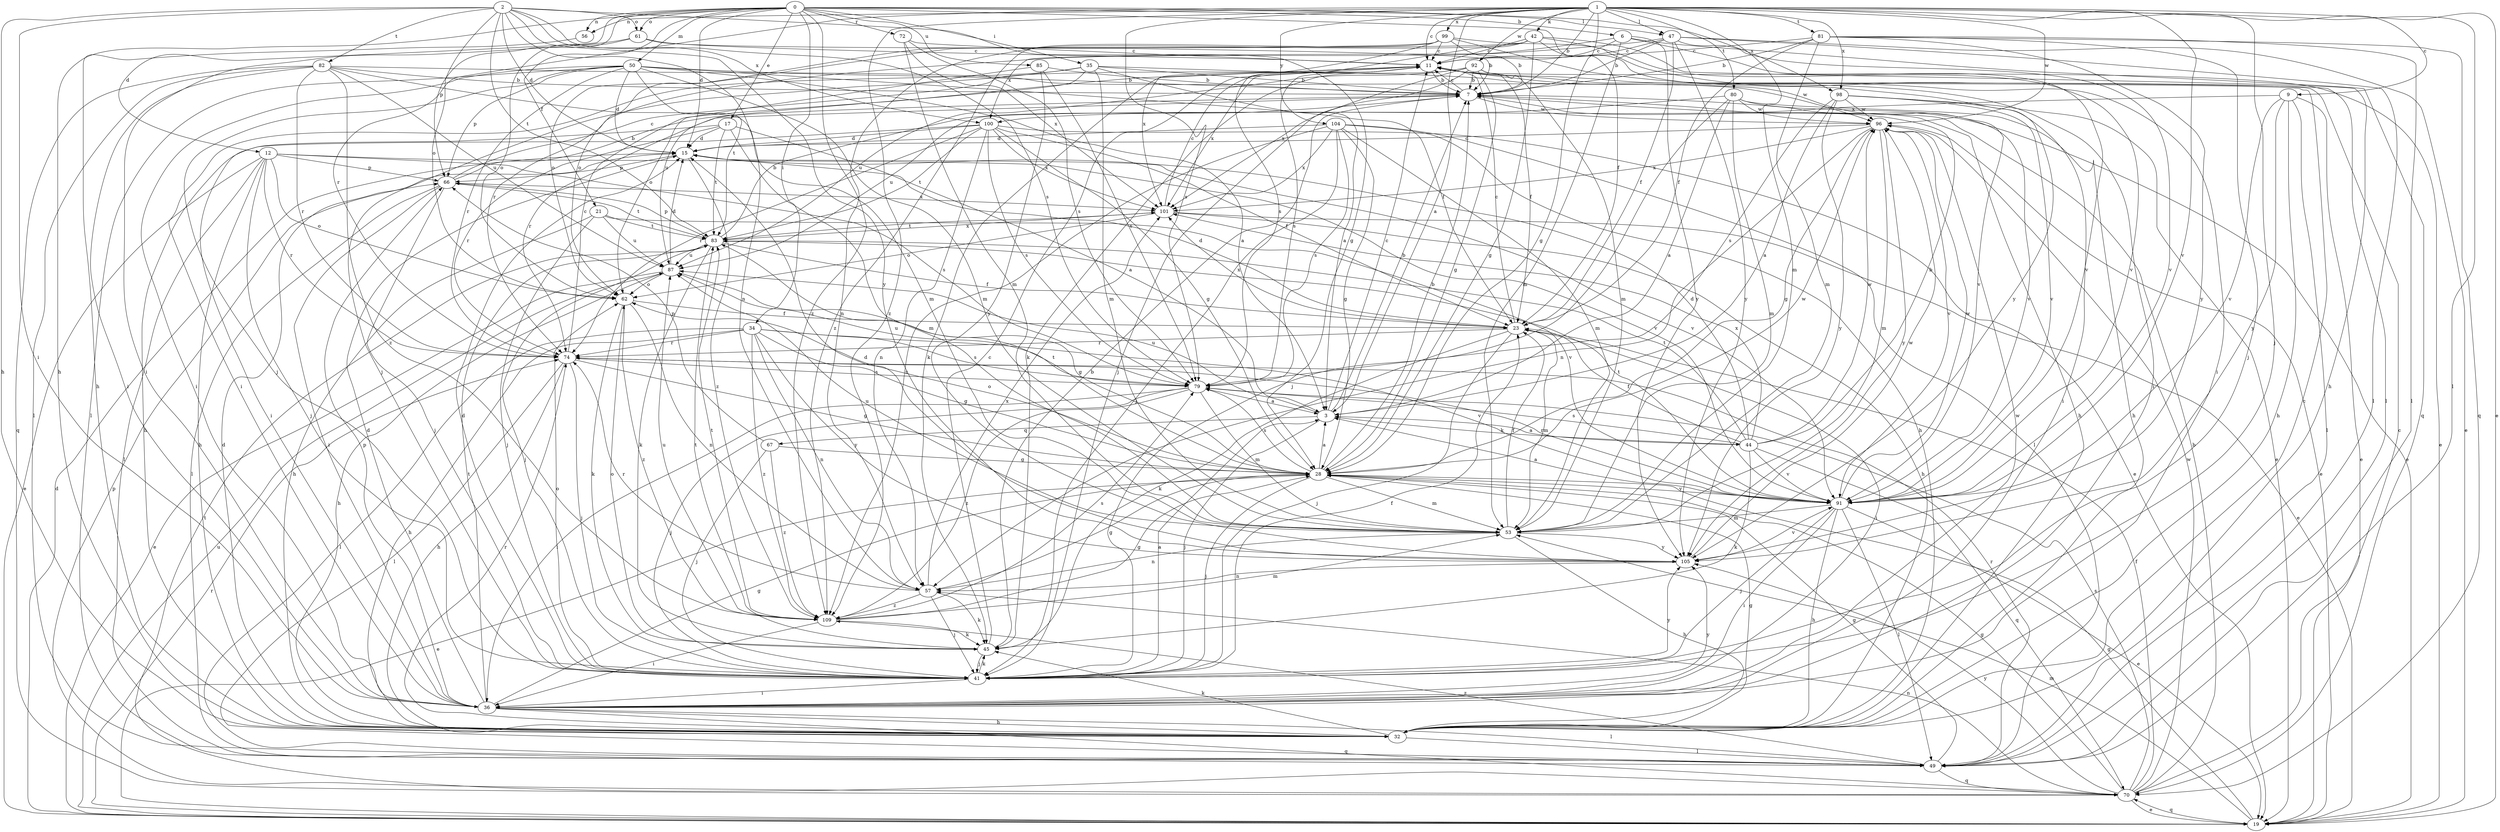 strict digraph  {
0;
1;
2;
3;
6;
7;
9;
11;
12;
15;
17;
19;
21;
23;
28;
32;
34;
35;
36;
41;
42;
44;
45;
47;
49;
50;
53;
56;
57;
61;
62;
66;
67;
70;
72;
74;
79;
80;
81;
82;
83;
85;
87;
91;
92;
96;
98;
99;
100;
101;
104;
105;
109;
0 -> 6  [label=b];
0 -> 12  [label=d];
0 -> 15  [label=d];
0 -> 17  [label=e];
0 -> 21  [label=f];
0 -> 23  [label=f];
0 -> 32  [label=h];
0 -> 34  [label=i];
0 -> 35  [label=i];
0 -> 47  [label=l];
0 -> 50  [label=m];
0 -> 56  [label=n];
0 -> 61  [label=o];
0 -> 66  [label=p];
0 -> 72  [label=r];
0 -> 85  [label=u];
0 -> 98  [label=x];
0 -> 109  [label=z];
1 -> 3  [label=a];
1 -> 7  [label=b];
1 -> 9  [label=c];
1 -> 11  [label=c];
1 -> 19  [label=e];
1 -> 28  [label=g];
1 -> 41  [label=j];
1 -> 42  [label=k];
1 -> 47  [label=l];
1 -> 49  [label=l];
1 -> 53  [label=m];
1 -> 56  [label=n];
1 -> 74  [label=r];
1 -> 79  [label=s];
1 -> 80  [label=t];
1 -> 81  [label=t];
1 -> 91  [label=v];
1 -> 92  [label=w];
1 -> 96  [label=w];
1 -> 98  [label=x];
1 -> 99  [label=x];
1 -> 104  [label=y];
1 -> 109  [label=z];
2 -> 15  [label=d];
2 -> 28  [label=g];
2 -> 32  [label=h];
2 -> 36  [label=i];
2 -> 57  [label=n];
2 -> 61  [label=o];
2 -> 62  [label=o];
2 -> 79  [label=s];
2 -> 82  [label=t];
2 -> 83  [label=t];
2 -> 100  [label=x];
2 -> 105  [label=y];
3 -> 7  [label=b];
3 -> 11  [label=c];
3 -> 41  [label=j];
3 -> 44  [label=k];
3 -> 67  [label=q];
3 -> 87  [label=u];
6 -> 11  [label=c];
6 -> 53  [label=m];
6 -> 70  [label=q];
6 -> 91  [label=v];
6 -> 100  [label=x];
6 -> 105  [label=y];
7 -> 11  [label=c];
7 -> 19  [label=e];
7 -> 32  [label=h];
7 -> 74  [label=r];
7 -> 96  [label=w];
9 -> 19  [label=e];
9 -> 32  [label=h];
9 -> 49  [label=l];
9 -> 91  [label=v];
9 -> 100  [label=x];
9 -> 105  [label=y];
11 -> 7  [label=b];
11 -> 19  [label=e];
11 -> 36  [label=i];
11 -> 45  [label=k];
11 -> 79  [label=s];
11 -> 101  [label=x];
12 -> 19  [label=e];
12 -> 32  [label=h];
12 -> 41  [label=j];
12 -> 49  [label=l];
12 -> 62  [label=o];
12 -> 66  [label=p];
12 -> 74  [label=r];
12 -> 79  [label=s];
12 -> 91  [label=v];
15 -> 66  [label=p];
15 -> 91  [label=v];
15 -> 109  [label=z];
17 -> 3  [label=a];
17 -> 15  [label=d];
17 -> 36  [label=i];
17 -> 53  [label=m];
17 -> 74  [label=r];
17 -> 83  [label=t];
19 -> 15  [label=d];
19 -> 28  [label=g];
19 -> 53  [label=m];
19 -> 70  [label=q];
19 -> 74  [label=r];
19 -> 87  [label=u];
21 -> 32  [label=h];
21 -> 41  [label=j];
21 -> 83  [label=t];
21 -> 87  [label=u];
21 -> 91  [label=v];
23 -> 11  [label=c];
23 -> 15  [label=d];
23 -> 36  [label=i];
23 -> 41  [label=j];
23 -> 45  [label=k];
23 -> 53  [label=m];
23 -> 74  [label=r];
23 -> 101  [label=x];
28 -> 3  [label=a];
28 -> 7  [label=b];
28 -> 19  [label=e];
28 -> 41  [label=j];
28 -> 53  [label=m];
28 -> 62  [label=o];
28 -> 79  [label=s];
28 -> 83  [label=t];
28 -> 91  [label=v];
28 -> 96  [label=w];
32 -> 11  [label=c];
32 -> 15  [label=d];
32 -> 28  [label=g];
32 -> 45  [label=k];
32 -> 49  [label=l];
32 -> 74  [label=r];
34 -> 28  [label=g];
34 -> 32  [label=h];
34 -> 49  [label=l];
34 -> 57  [label=n];
34 -> 74  [label=r];
34 -> 79  [label=s];
34 -> 91  [label=v];
34 -> 105  [label=y];
34 -> 109  [label=z];
35 -> 3  [label=a];
35 -> 7  [label=b];
35 -> 36  [label=i];
35 -> 41  [label=j];
35 -> 53  [label=m];
35 -> 87  [label=u];
35 -> 96  [label=w];
36 -> 15  [label=d];
36 -> 28  [label=g];
36 -> 32  [label=h];
36 -> 49  [label=l];
36 -> 66  [label=p];
36 -> 70  [label=q];
36 -> 83  [label=t];
36 -> 96  [label=w];
36 -> 105  [label=y];
41 -> 3  [label=a];
41 -> 15  [label=d];
41 -> 23  [label=f];
41 -> 36  [label=i];
41 -> 45  [label=k];
41 -> 62  [label=o];
41 -> 105  [label=y];
42 -> 11  [label=c];
42 -> 28  [label=g];
42 -> 32  [label=h];
42 -> 57  [label=n];
42 -> 62  [label=o];
42 -> 79  [label=s];
42 -> 91  [label=v];
42 -> 105  [label=y];
44 -> 3  [label=a];
44 -> 7  [label=b];
44 -> 15  [label=d];
44 -> 23  [label=f];
44 -> 45  [label=k];
44 -> 70  [label=q];
44 -> 79  [label=s];
44 -> 83  [label=t];
44 -> 91  [label=v];
44 -> 96  [label=w];
44 -> 101  [label=x];
45 -> 7  [label=b];
45 -> 11  [label=c];
45 -> 41  [label=j];
45 -> 62  [label=o];
45 -> 83  [label=t];
47 -> 7  [label=b];
47 -> 11  [label=c];
47 -> 19  [label=e];
47 -> 23  [label=f];
47 -> 49  [label=l];
47 -> 74  [label=r];
47 -> 91  [label=v];
47 -> 105  [label=y];
49 -> 28  [label=g];
49 -> 70  [label=q];
49 -> 74  [label=r];
49 -> 109  [label=z];
50 -> 3  [label=a];
50 -> 7  [label=b];
50 -> 15  [label=d];
50 -> 23  [label=f];
50 -> 36  [label=i];
50 -> 41  [label=j];
50 -> 49  [label=l];
50 -> 53  [label=m];
50 -> 66  [label=p];
50 -> 74  [label=r];
50 -> 83  [label=t];
53 -> 23  [label=f];
53 -> 32  [label=h];
53 -> 57  [label=n];
53 -> 87  [label=u];
53 -> 105  [label=y];
56 -> 32  [label=h];
57 -> 28  [label=g];
57 -> 41  [label=j];
57 -> 45  [label=k];
57 -> 74  [label=r];
57 -> 101  [label=x];
57 -> 109  [label=z];
61 -> 7  [label=b];
61 -> 11  [label=c];
61 -> 36  [label=i];
61 -> 62  [label=o];
62 -> 23  [label=f];
62 -> 45  [label=k];
62 -> 57  [label=n];
62 -> 109  [label=z];
66 -> 7  [label=b];
66 -> 11  [label=c];
66 -> 36  [label=i];
66 -> 41  [label=j];
66 -> 49  [label=l];
66 -> 83  [label=t];
66 -> 101  [label=x];
67 -> 28  [label=g];
67 -> 41  [label=j];
67 -> 66  [label=p];
67 -> 109  [label=z];
70 -> 7  [label=b];
70 -> 11  [label=c];
70 -> 19  [label=e];
70 -> 23  [label=f];
70 -> 28  [label=g];
70 -> 57  [label=n];
70 -> 66  [label=p];
70 -> 79  [label=s];
70 -> 83  [label=t];
70 -> 96  [label=w];
70 -> 105  [label=y];
72 -> 11  [label=c];
72 -> 53  [label=m];
72 -> 79  [label=s];
72 -> 101  [label=x];
74 -> 11  [label=c];
74 -> 28  [label=g];
74 -> 32  [label=h];
74 -> 41  [label=j];
74 -> 49  [label=l];
74 -> 79  [label=s];
79 -> 3  [label=a];
79 -> 36  [label=i];
79 -> 41  [label=j];
79 -> 53  [label=m];
79 -> 87  [label=u];
79 -> 109  [label=z];
80 -> 3  [label=a];
80 -> 32  [label=h];
80 -> 41  [label=j];
80 -> 53  [label=m];
80 -> 87  [label=u];
80 -> 91  [label=v];
80 -> 96  [label=w];
81 -> 7  [label=b];
81 -> 11  [label=c];
81 -> 23  [label=f];
81 -> 41  [label=j];
81 -> 49  [label=l];
81 -> 53  [label=m];
81 -> 70  [label=q];
81 -> 105  [label=y];
82 -> 7  [label=b];
82 -> 36  [label=i];
82 -> 49  [label=l];
82 -> 53  [label=m];
82 -> 70  [label=q];
82 -> 74  [label=r];
82 -> 87  [label=u];
82 -> 91  [label=v];
82 -> 109  [label=z];
83 -> 7  [label=b];
83 -> 23  [label=f];
83 -> 41  [label=j];
83 -> 45  [label=k];
83 -> 66  [label=p];
83 -> 87  [label=u];
83 -> 101  [label=x];
85 -> 7  [label=b];
85 -> 62  [label=o];
85 -> 79  [label=s];
85 -> 105  [label=y];
87 -> 15  [label=d];
87 -> 19  [label=e];
87 -> 28  [label=g];
87 -> 32  [label=h];
87 -> 62  [label=o];
91 -> 3  [label=a];
91 -> 19  [label=e];
91 -> 32  [label=h];
91 -> 36  [label=i];
91 -> 41  [label=j];
91 -> 49  [label=l];
91 -> 53  [label=m];
91 -> 74  [label=r];
91 -> 83  [label=t];
91 -> 96  [label=w];
92 -> 7  [label=b];
92 -> 23  [label=f];
92 -> 28  [label=g];
92 -> 41  [label=j];
92 -> 45  [label=k];
92 -> 53  [label=m];
92 -> 87  [label=u];
92 -> 101  [label=x];
96 -> 15  [label=d];
96 -> 19  [label=e];
96 -> 28  [label=g];
96 -> 53  [label=m];
96 -> 57  [label=n];
96 -> 91  [label=v];
96 -> 101  [label=x];
96 -> 105  [label=y];
98 -> 3  [label=a];
98 -> 19  [label=e];
98 -> 36  [label=i];
98 -> 79  [label=s];
98 -> 91  [label=v];
98 -> 96  [label=w];
98 -> 105  [label=y];
99 -> 7  [label=b];
99 -> 11  [label=c];
99 -> 36  [label=i];
99 -> 49  [label=l];
99 -> 62  [label=o];
99 -> 101  [label=x];
99 -> 109  [label=z];
100 -> 15  [label=d];
100 -> 19  [label=e];
100 -> 23  [label=f];
100 -> 28  [label=g];
100 -> 32  [label=h];
100 -> 57  [label=n];
100 -> 74  [label=r];
100 -> 79  [label=s];
100 -> 83  [label=t];
100 -> 101  [label=x];
101 -> 11  [label=c];
101 -> 19  [label=e];
101 -> 32  [label=h];
101 -> 62  [label=o];
101 -> 83  [label=t];
104 -> 15  [label=d];
104 -> 28  [label=g];
104 -> 32  [label=h];
104 -> 41  [label=j];
104 -> 49  [label=l];
104 -> 53  [label=m];
104 -> 79  [label=s];
104 -> 101  [label=x];
104 -> 109  [label=z];
105 -> 15  [label=d];
105 -> 57  [label=n];
105 -> 91  [label=v];
105 -> 96  [label=w];
109 -> 28  [label=g];
109 -> 36  [label=i];
109 -> 45  [label=k];
109 -> 53  [label=m];
109 -> 79  [label=s];
109 -> 83  [label=t];
109 -> 87  [label=u];
}
